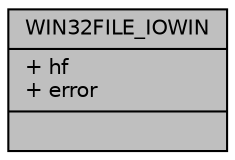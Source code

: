 digraph "WIN32FILE_IOWIN"
{
  edge [fontname="Helvetica",fontsize="10",labelfontname="Helvetica",labelfontsize="10"];
  node [fontname="Helvetica",fontsize="10",shape=record];
  Node1 [label="{WIN32FILE_IOWIN\n|+ hf\l+ error\l|}",height=0.2,width=0.4,color="black", fillcolor="grey75", style="filled", fontcolor="black"];
}
